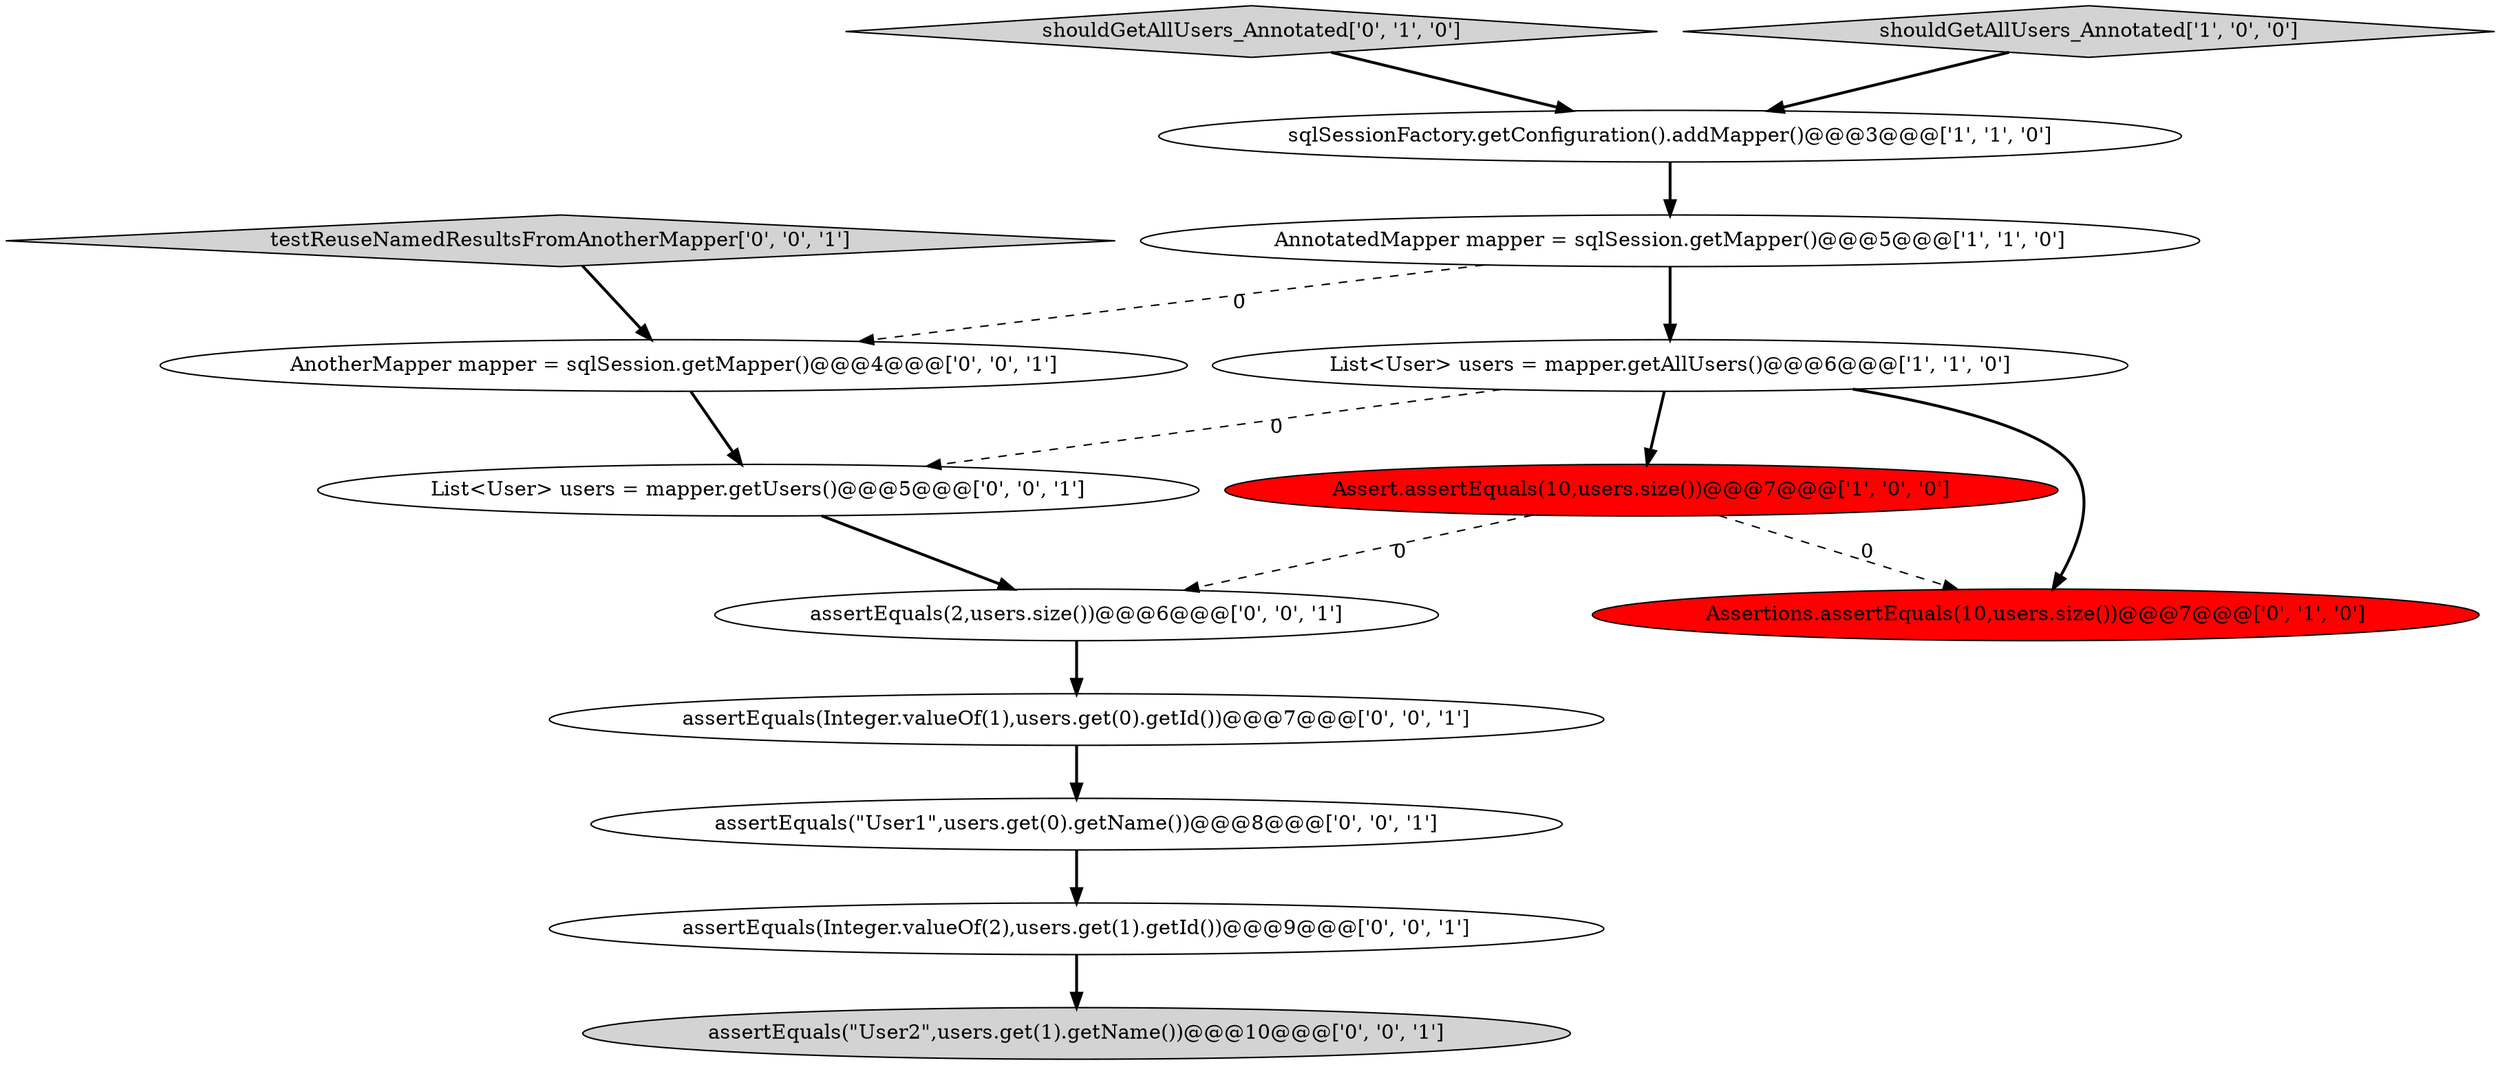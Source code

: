 digraph {
9 [style = filled, label = "AnotherMapper mapper = sqlSession.getMapper()@@@4@@@['0', '0', '1']", fillcolor = white, shape = ellipse image = "AAA0AAABBB3BBB"];
13 [style = filled, label = "assertEquals(\"User1\",users.get(0).getName())@@@8@@@['0', '0', '1']", fillcolor = white, shape = ellipse image = "AAA0AAABBB3BBB"];
6 [style = filled, label = "shouldGetAllUsers_Annotated['0', '1', '0']", fillcolor = lightgray, shape = diamond image = "AAA0AAABBB2BBB"];
11 [style = filled, label = "testReuseNamedResultsFromAnotherMapper['0', '0', '1']", fillcolor = lightgray, shape = diamond image = "AAA0AAABBB3BBB"];
4 [style = filled, label = "sqlSessionFactory.getConfiguration().addMapper()@@@3@@@['1', '1', '0']", fillcolor = white, shape = ellipse image = "AAA0AAABBB1BBB"];
10 [style = filled, label = "List<User> users = mapper.getUsers()@@@5@@@['0', '0', '1']", fillcolor = white, shape = ellipse image = "AAA0AAABBB3BBB"];
3 [style = filled, label = "AnnotatedMapper mapper = sqlSession.getMapper()@@@5@@@['1', '1', '0']", fillcolor = white, shape = ellipse image = "AAA0AAABBB1BBB"];
5 [style = filled, label = "Assertions.assertEquals(10,users.size())@@@7@@@['0', '1', '0']", fillcolor = red, shape = ellipse image = "AAA1AAABBB2BBB"];
7 [style = filled, label = "assertEquals(Integer.valueOf(1),users.get(0).getId())@@@7@@@['0', '0', '1']", fillcolor = white, shape = ellipse image = "AAA0AAABBB3BBB"];
12 [style = filled, label = "assertEquals(2,users.size())@@@6@@@['0', '0', '1']", fillcolor = white, shape = ellipse image = "AAA0AAABBB3BBB"];
8 [style = filled, label = "assertEquals(Integer.valueOf(2),users.get(1).getId())@@@9@@@['0', '0', '1']", fillcolor = white, shape = ellipse image = "AAA0AAABBB3BBB"];
14 [style = filled, label = "assertEquals(\"User2\",users.get(1).getName())@@@10@@@['0', '0', '1']", fillcolor = lightgray, shape = ellipse image = "AAA0AAABBB3BBB"];
1 [style = filled, label = "Assert.assertEquals(10,users.size())@@@7@@@['1', '0', '0']", fillcolor = red, shape = ellipse image = "AAA1AAABBB1BBB"];
0 [style = filled, label = "List<User> users = mapper.getAllUsers()@@@6@@@['1', '1', '0']", fillcolor = white, shape = ellipse image = "AAA0AAABBB1BBB"];
2 [style = filled, label = "shouldGetAllUsers_Annotated['1', '0', '0']", fillcolor = lightgray, shape = diamond image = "AAA0AAABBB1BBB"];
7->13 [style = bold, label=""];
8->14 [style = bold, label=""];
4->3 [style = bold, label=""];
6->4 [style = bold, label=""];
1->12 [style = dashed, label="0"];
1->5 [style = dashed, label="0"];
9->10 [style = bold, label=""];
13->8 [style = bold, label=""];
3->9 [style = dashed, label="0"];
11->9 [style = bold, label=""];
2->4 [style = bold, label=""];
10->12 [style = bold, label=""];
0->1 [style = bold, label=""];
12->7 [style = bold, label=""];
0->10 [style = dashed, label="0"];
3->0 [style = bold, label=""];
0->5 [style = bold, label=""];
}
